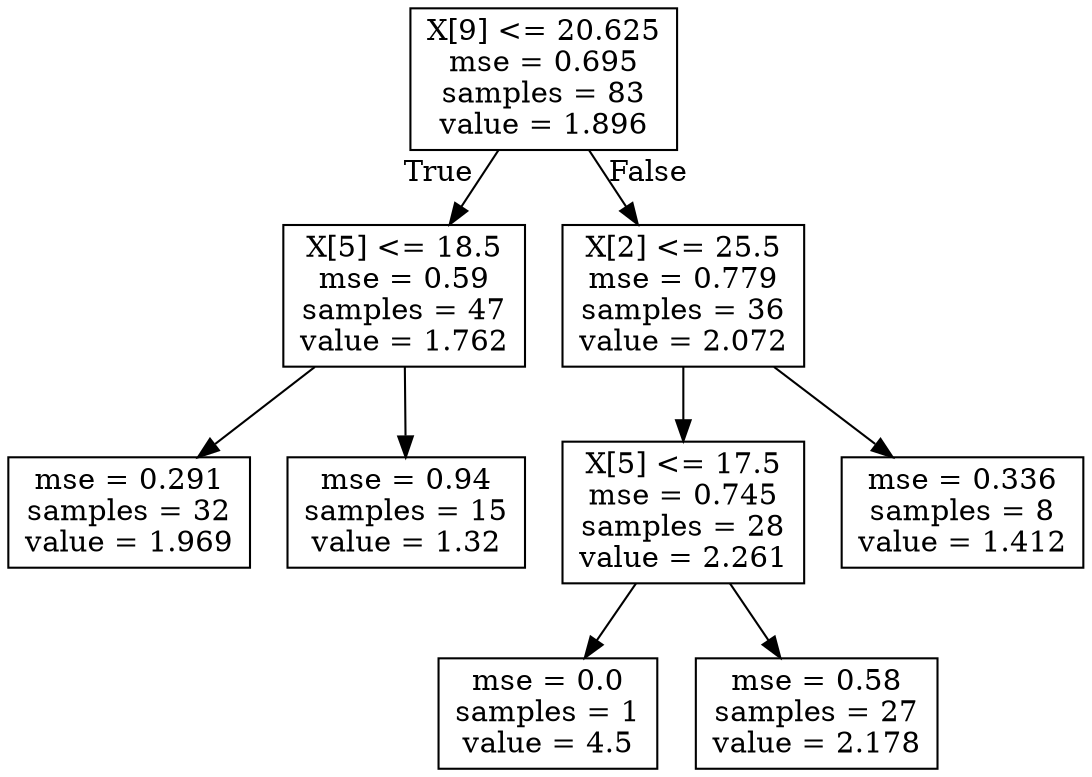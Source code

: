 digraph Tree {
node [shape=box] ;
0 [label="X[9] <= 20.625\nmse = 0.695\nsamples = 83\nvalue = 1.896"] ;
1 [label="X[5] <= 18.5\nmse = 0.59\nsamples = 47\nvalue = 1.762"] ;
0 -> 1 [labeldistance=2.5, labelangle=45, headlabel="True"] ;
7 [label="mse = 0.291\nsamples = 32\nvalue = 1.969"] ;
1 -> 7 ;
8 [label="mse = 0.94\nsamples = 15\nvalue = 1.32"] ;
1 -> 8 ;
2 [label="X[2] <= 25.5\nmse = 0.779\nsamples = 36\nvalue = 2.072"] ;
0 -> 2 [labeldistance=2.5, labelangle=-45, headlabel="False"] ;
3 [label="X[5] <= 17.5\nmse = 0.745\nsamples = 28\nvalue = 2.261"] ;
2 -> 3 ;
5 [label="mse = 0.0\nsamples = 1\nvalue = 4.5"] ;
3 -> 5 ;
6 [label="mse = 0.58\nsamples = 27\nvalue = 2.178"] ;
3 -> 6 ;
4 [label="mse = 0.336\nsamples = 8\nvalue = 1.412"] ;
2 -> 4 ;
}